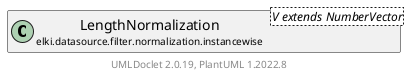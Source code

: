 @startuml
    remove .*\.(Instance|Par|Parameterizer|Factory)$
    set namespaceSeparator none
    hide empty fields
    hide empty methods

    class "<size:14>LengthNormalization.Par\n<size:10>elki.datasource.filter.normalization.instancewise" as elki.datasource.filter.normalization.instancewise.LengthNormalization.Par<V extends NumberVector> [[LengthNormalization.Par.html]] {
        {static} +NORM_ID: OptionID
        ~norm: Norm<? super NumberVector>
        +configure(Parameterization): void
        +make(): LengthNormalization<V extends NumberVector>
    }

    interface "<size:14>Parameterizer\n<size:10>elki.utilities.optionhandling" as elki.utilities.optionhandling.Parameterizer [[../../../../utilities/optionhandling/Parameterizer.html]] {
        {abstract} +make(): Object
    }
    class "<size:14>LengthNormalization\n<size:10>elki.datasource.filter.normalization.instancewise" as elki.datasource.filter.normalization.instancewise.LengthNormalization<V extends NumberVector> [[LengthNormalization.html]]

    elki.utilities.optionhandling.Parameterizer <|.. elki.datasource.filter.normalization.instancewise.LengthNormalization.Par
    elki.datasource.filter.normalization.instancewise.LengthNormalization +-- elki.datasource.filter.normalization.instancewise.LengthNormalization.Par

    center footer UMLDoclet 2.0.19, PlantUML 1.2022.8
@enduml
